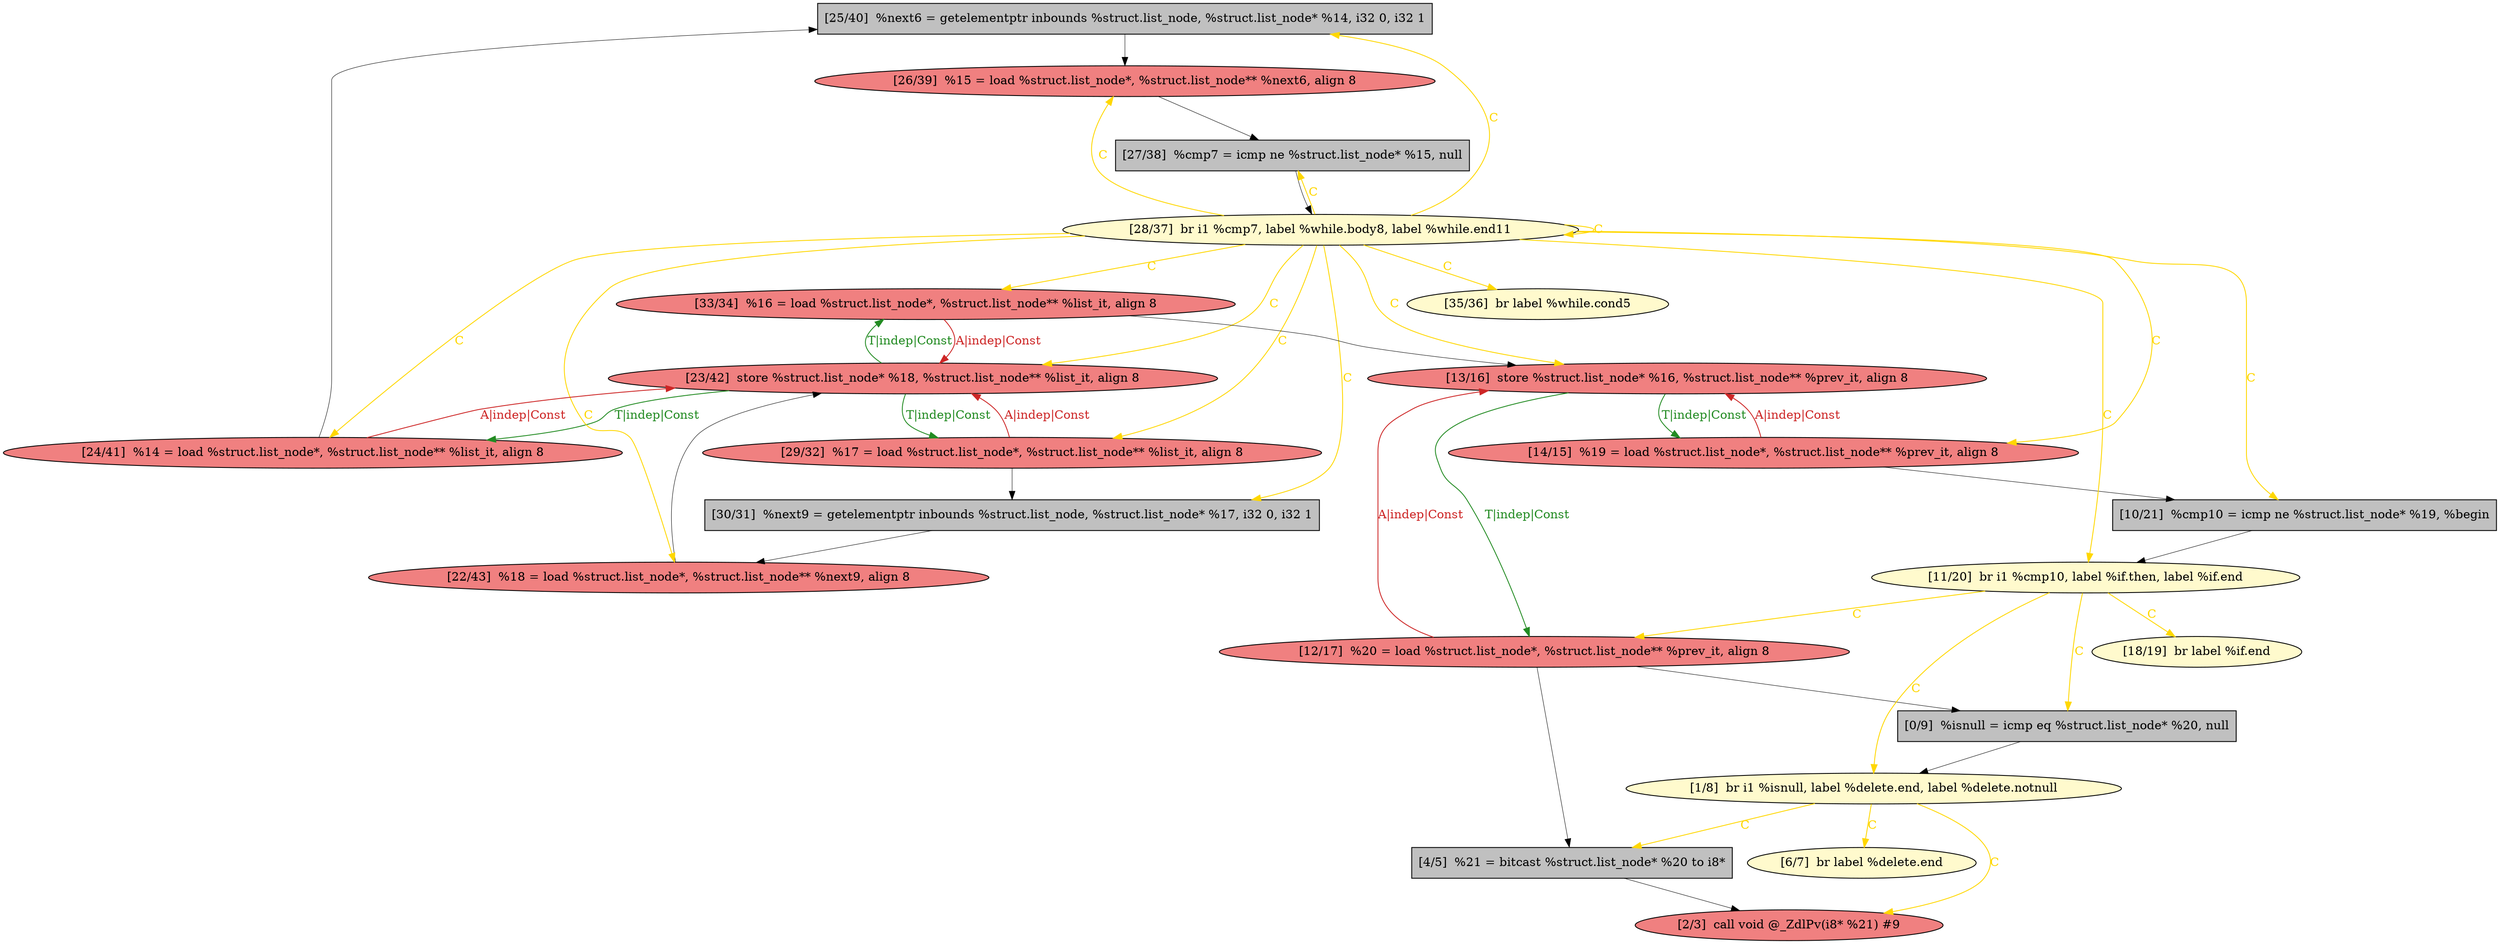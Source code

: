 
digraph G {


node837 [fillcolor=grey,label="[25/40]  %next6 = getelementptr inbounds %struct.list_node, %struct.list_node* %14, i32 0, i32 1",shape=rectangle,style=filled ]
node836 [fillcolor=lemonchiffon,label="[6/7]  br label %delete.end",shape=ellipse,style=filled ]
node833 [fillcolor=lightcoral,label="[29/32]  %17 = load %struct.list_node*, %struct.list_node** %list_it, align 8",shape=ellipse,style=filled ]
node832 [fillcolor=lightcoral,label="[12/17]  %20 = load %struct.list_node*, %struct.list_node** %prev_it, align 8",shape=ellipse,style=filled ]
node819 [fillcolor=lightcoral,label="[22/43]  %18 = load %struct.list_node*, %struct.list_node** %next9, align 8",shape=ellipse,style=filled ]
node822 [fillcolor=grey,label="[4/5]  %21 = bitcast %struct.list_node* %20 to i8*",shape=rectangle,style=filled ]
node835 [fillcolor=lightcoral,label="[23/42]  store %struct.list_node* %18, %struct.list_node** %list_it, align 8",shape=ellipse,style=filled ]
node821 [fillcolor=lemonchiffon,label="[11/20]  br i1 %cmp10, label %if.then, label %if.end",shape=ellipse,style=filled ]
node818 [fillcolor=lightcoral,label="[13/16]  store %struct.list_node* %16, %struct.list_node** %prev_it, align 8",shape=ellipse,style=filled ]
node820 [fillcolor=grey,label="[30/31]  %next9 = getelementptr inbounds %struct.list_node, %struct.list_node* %17, i32 0, i32 1",shape=rectangle,style=filled ]
node826 [fillcolor=lemonchiffon,label="[18/19]  br label %if.end",shape=ellipse,style=filled ]
node816 [fillcolor=grey,label="[0/9]  %isnull = icmp eq %struct.list_node* %20, null",shape=rectangle,style=filled ]
node823 [fillcolor=grey,label="[27/38]  %cmp7 = icmp ne %struct.list_node* %15, null",shape=rectangle,style=filled ]
node825 [fillcolor=lightcoral,label="[14/15]  %19 = load %struct.list_node*, %struct.list_node** %prev_it, align 8",shape=ellipse,style=filled ]
node824 [fillcolor=lemonchiffon,label="[28/37]  br i1 %cmp7, label %while.body8, label %while.end11",shape=ellipse,style=filled ]
node827 [fillcolor=lightcoral,label="[2/3]  call void @_ZdlPv(i8* %21) #9",shape=ellipse,style=filled ]
node817 [fillcolor=grey,label="[10/21]  %cmp10 = icmp ne %struct.list_node* %19, %begin",shape=rectangle,style=filled ]
node831 [fillcolor=lightcoral,label="[24/41]  %14 = load %struct.list_node*, %struct.list_node** %list_it, align 8",shape=ellipse,style=filled ]
node828 [fillcolor=lemonchiffon,label="[1/8]  br i1 %isnull, label %delete.end, label %delete.notnull",shape=ellipse,style=filled ]
node829 [fillcolor=lightcoral,label="[26/39]  %15 = load %struct.list_node*, %struct.list_node** %next6, align 8",shape=ellipse,style=filled ]
node834 [fillcolor=lemonchiffon,label="[35/36]  br label %while.cond5",shape=ellipse,style=filled ]
node830 [fillcolor=lightcoral,label="[33/34]  %16 = load %struct.list_node*, %struct.list_node** %list_it, align 8",shape=ellipse,style=filled ]

node824->node819 [style=solid,color=gold,label="C",penwidth=1.0,fontcolor=gold ]
node824->node835 [style=solid,color=gold,label="C",penwidth=1.0,fontcolor=gold ]
node824->node817 [style=solid,color=gold,label="C",penwidth=1.0,fontcolor=gold ]
node828->node827 [style=solid,color=gold,label="C",penwidth=1.0,fontcolor=gold ]
node824->node818 [style=solid,color=gold,label="C",penwidth=1.0,fontcolor=gold ]
node824->node830 [style=solid,color=gold,label="C",penwidth=1.0,fontcolor=gold ]
node829->node823 [style=solid,color=black,label="",penwidth=0.5,fontcolor=black ]
node817->node821 [style=solid,color=black,label="",penwidth=0.5,fontcolor=black ]
node824->node821 [style=solid,color=gold,label="C",penwidth=1.0,fontcolor=gold ]
node821->node828 [style=solid,color=gold,label="C",penwidth=1.0,fontcolor=gold ]
node824->node825 [style=solid,color=gold,label="C",penwidth=1.0,fontcolor=gold ]
node823->node824 [style=solid,color=black,label="",penwidth=0.5,fontcolor=black ]
node830->node818 [style=solid,color=black,label="",penwidth=0.5,fontcolor=black ]
node837->node829 [style=solid,color=black,label="",penwidth=0.5,fontcolor=black ]
node828->node836 [style=solid,color=gold,label="C",penwidth=1.0,fontcolor=gold ]
node821->node826 [style=solid,color=gold,label="C",penwidth=1.0,fontcolor=gold ]
node821->node816 [style=solid,color=gold,label="C",penwidth=1.0,fontcolor=gold ]
node835->node831 [style=solid,color=forestgreen,label="T|indep|Const",penwidth=1.0,fontcolor=forestgreen ]
node818->node825 [style=solid,color=forestgreen,label="T|indep|Const",penwidth=1.0,fontcolor=forestgreen ]
node831->node837 [style=solid,color=black,label="",penwidth=0.5,fontcolor=black ]
node832->node818 [style=solid,color=firebrick3,label="A|indep|Const",penwidth=1.0,fontcolor=firebrick3 ]
node824->node834 [style=solid,color=gold,label="C",penwidth=1.0,fontcolor=gold ]
node833->node820 [style=solid,color=black,label="",penwidth=0.5,fontcolor=black ]
node824->node829 [style=solid,color=gold,label="C",penwidth=1.0,fontcolor=gold ]
node833->node835 [style=solid,color=firebrick3,label="A|indep|Const",penwidth=1.0,fontcolor=firebrick3 ]
node824->node824 [style=solid,color=gold,label="C",penwidth=1.0,fontcolor=gold ]
node816->node828 [style=solid,color=black,label="",penwidth=0.5,fontcolor=black ]
node825->node817 [style=solid,color=black,label="",penwidth=0.5,fontcolor=black ]
node821->node832 [style=solid,color=gold,label="C",penwidth=1.0,fontcolor=gold ]
node820->node819 [style=solid,color=black,label="",penwidth=0.5,fontcolor=black ]
node825->node818 [style=solid,color=firebrick3,label="A|indep|Const",penwidth=1.0,fontcolor=firebrick3 ]
node832->node822 [style=solid,color=black,label="",penwidth=0.5,fontcolor=black ]
node824->node837 [style=solid,color=gold,label="C",penwidth=1.0,fontcolor=gold ]
node822->node827 [style=solid,color=black,label="",penwidth=0.5,fontcolor=black ]
node835->node830 [style=solid,color=forestgreen,label="T|indep|Const",penwidth=1.0,fontcolor=forestgreen ]
node824->node823 [style=solid,color=gold,label="C",penwidth=1.0,fontcolor=gold ]
node824->node820 [style=solid,color=gold,label="C",penwidth=1.0,fontcolor=gold ]
node835->node833 [style=solid,color=forestgreen,label="T|indep|Const",penwidth=1.0,fontcolor=forestgreen ]
node830->node835 [style=solid,color=firebrick3,label="A|indep|Const",penwidth=1.0,fontcolor=firebrick3 ]
node832->node816 [style=solid,color=black,label="",penwidth=0.5,fontcolor=black ]
node828->node822 [style=solid,color=gold,label="C",penwidth=1.0,fontcolor=gold ]
node824->node831 [style=solid,color=gold,label="C",penwidth=1.0,fontcolor=gold ]
node831->node835 [style=solid,color=firebrick3,label="A|indep|Const",penwidth=1.0,fontcolor=firebrick3 ]
node818->node832 [style=solid,color=forestgreen,label="T|indep|Const",penwidth=1.0,fontcolor=forestgreen ]
node824->node833 [style=solid,color=gold,label="C",penwidth=1.0,fontcolor=gold ]
node819->node835 [style=solid,color=black,label="",penwidth=0.5,fontcolor=black ]


}
